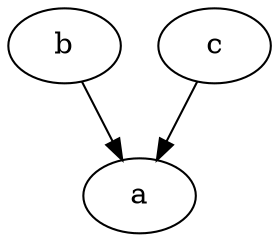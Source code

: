 digraph "OutTree-Balanced-MaxBf-3_Nodes_11_CCR_0.1_WeightType_Random" {
	a	 [Weight=10];
	b	 [Weight=10];
	c	 [Weight=10];
	c -> a [Weight=0];
	b -> a [Weight=2];
}
